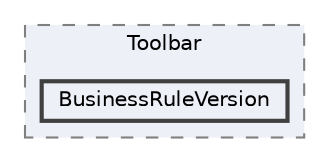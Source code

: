 digraph "Web/Modules/EleWise.ELMA.BusinessRules.Web/Components/Toolbar/BusinessRuleVersion"
{
 // LATEX_PDF_SIZE
  bgcolor="transparent";
  edge [fontname=Helvetica,fontsize=10,labelfontname=Helvetica,labelfontsize=10];
  node [fontname=Helvetica,fontsize=10,shape=box,height=0.2,width=0.4];
  compound=true
  subgraph clusterdir_e4317b014122b5cab96909219f7cdda1 {
    graph [ bgcolor="#edf0f7", pencolor="grey50", label="Toolbar", fontname=Helvetica,fontsize=10 style="filled,dashed", URL="dir_e4317b014122b5cab96909219f7cdda1.html",tooltip=""]
  dir_3ec224fcf72a365bb919cf0ea9e8812f [label="BusinessRuleVersion", fillcolor="#edf0f7", color="grey25", style="filled,bold", URL="dir_3ec224fcf72a365bb919cf0ea9e8812f.html",tooltip=""];
  }
}
